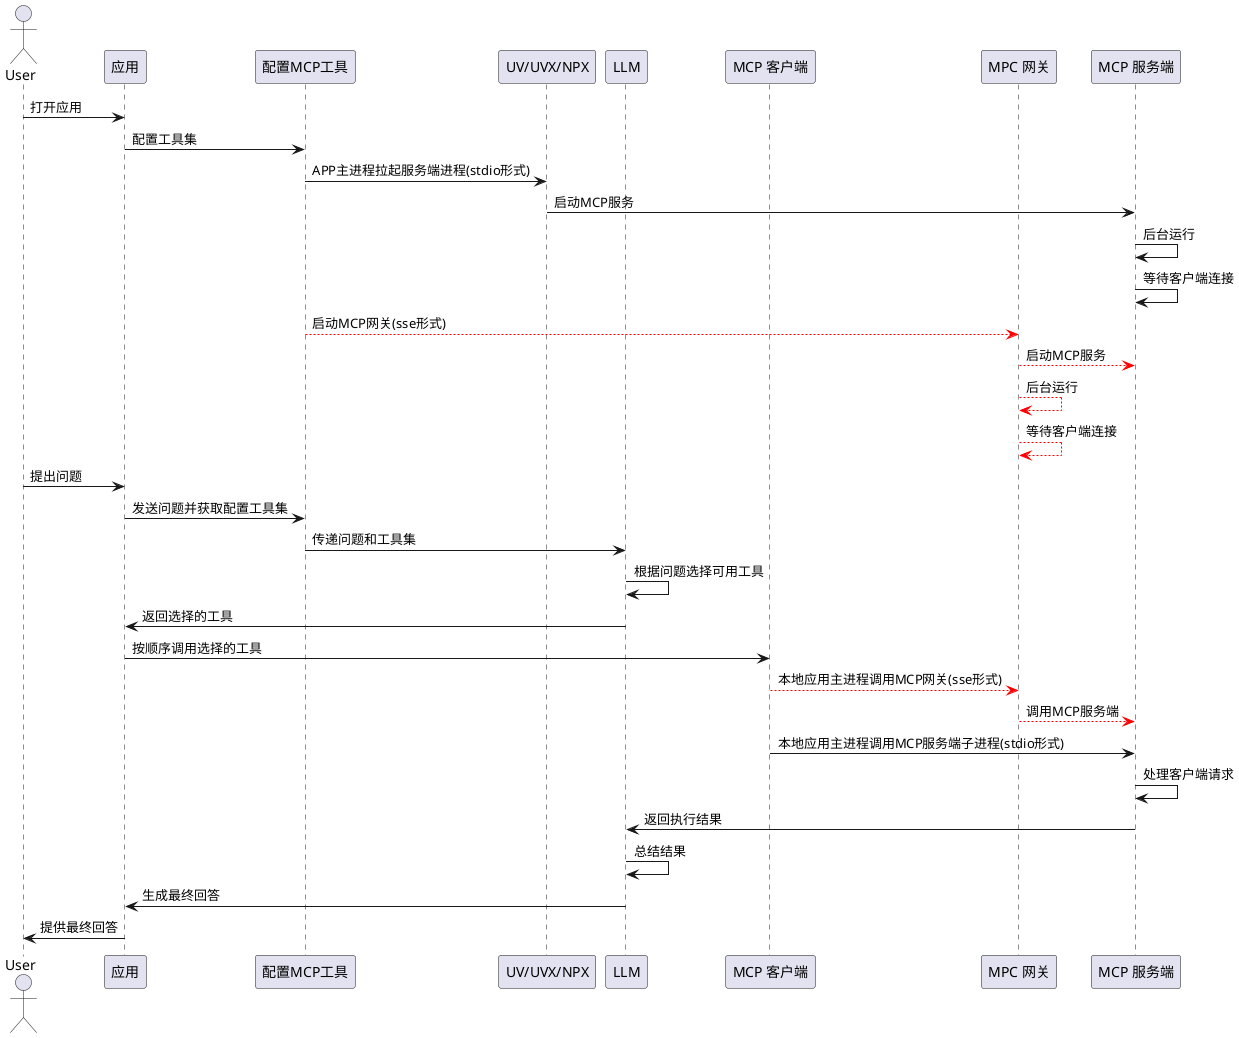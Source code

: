 @startuml
actor User
participant "应用" as APP
participant "配置MCP工具" as MCPServerTools
participant "UV/UVX/NPX" as ExeTools
participant "LLM" as LLM
participant "MCP 客户端" as MCPClient
participant "MPC 网关" as SuperGateway
participant "MCP 服务端" as MCPServer

User -> APP: 打开应用
APP -> MCPServerTools: 配置工具集
MCPServerTools -> ExeTools: APP主进程拉起服务端进程(stdio形式)
ExeTools -> MCPServer: 启动MCP服务
MCPServer -> MCPServer: 后台运行
MCPServer -> MCPServer: 等待客户端连接
MCPServerTools -[#red]-> SuperGateway: 启动MCP网关(sse形式)
SuperGateway -[#red]-> MCPServer: 启动MCP服务
SuperGateway -[#red]-> SuperGateway: 后台运行
SuperGateway -[#red]-> SuperGateway: 等待客户端连接

User -> APP: 提出问题
APP -> MCPServerTools: 发送问题并获取配置工具集
MCPServerTools -> LLM: 传递问题和工具集
LLM -> LLM: 根据问题选择可用工具
LLM -> APP: 返回选择的工具
APP -> MCPClient: 按顺序调用选择的工具
MCPClient -[#red]-> SuperGateway: 本地应用主进程调用MCP网关(sse形式)
SuperGateway -[#red]-> MCPServer: 调用MCP服务端
MCPClient -> MCPServer: 本地应用主进程调用MCP服务端子进程(stdio形式)
MCPServer -> MCPServer: 处理客户端请求
MCPServer -> LLM: 返回执行结果
LLM -> LLM: 总结结果
LLM -> APP: 生成最终回答
APP -> User: 提供最终回答
@enduml